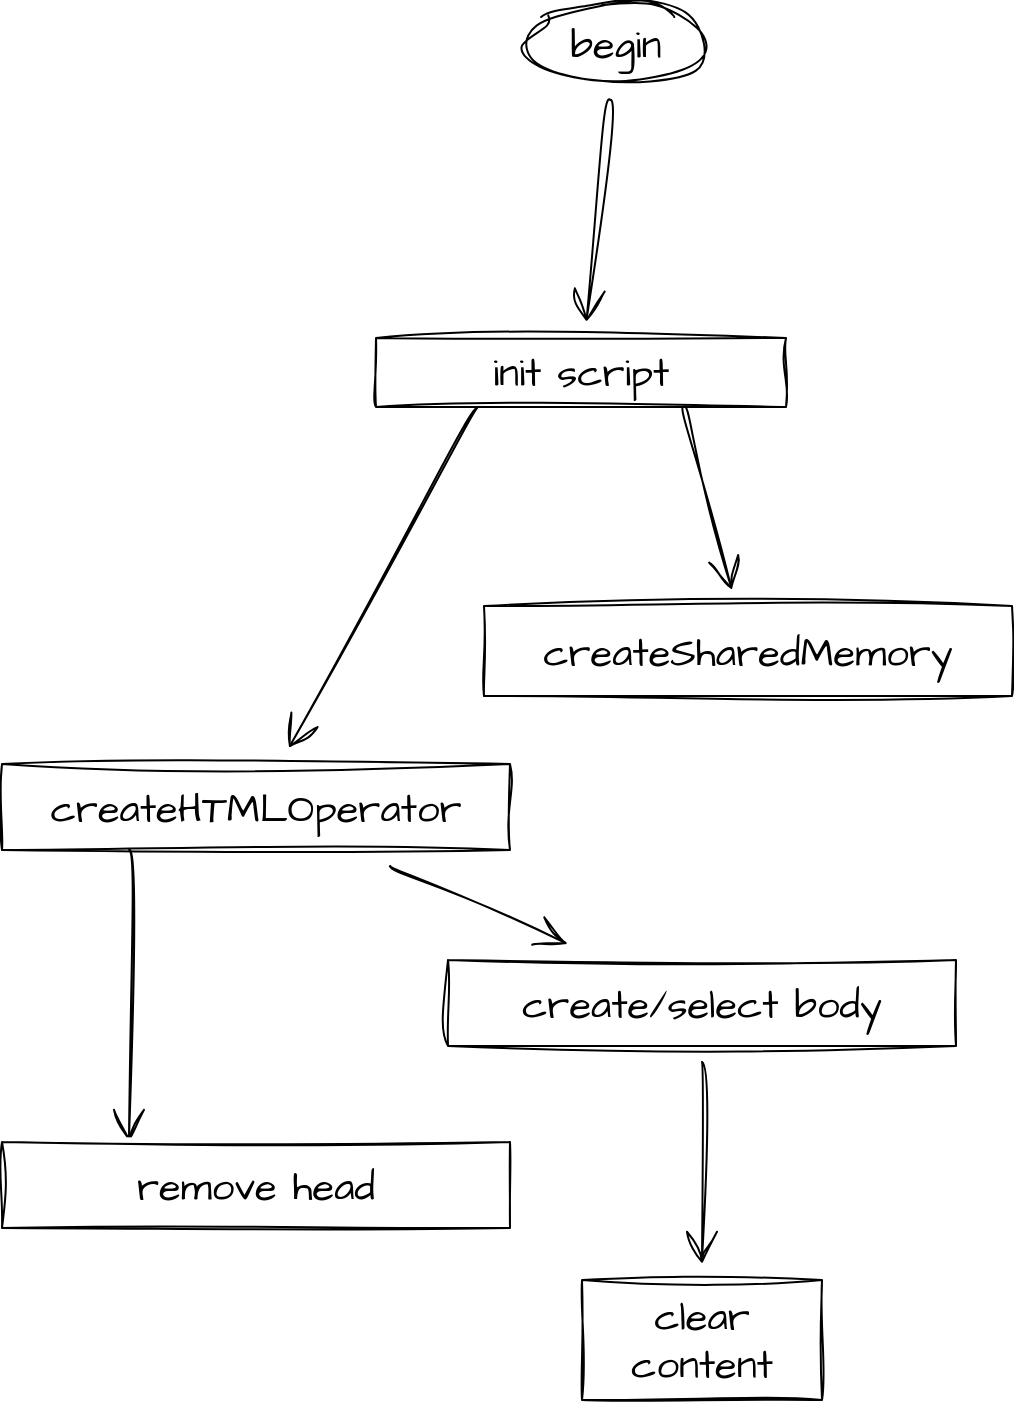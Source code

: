 <mxfile version="22.0.0" type="device">
  <diagram name="Page-1" id="T_iW3rIDeS-5WMKh1U46">
    <mxGraphModel dx="2428" dy="1277" grid="0" gridSize="10" guides="1" tooltips="1" connect="1" arrows="1" fold="1" page="0" pageScale="1" pageWidth="850" pageHeight="1100" math="0" shadow="0">
      <root>
        <mxCell id="0" />
        <mxCell id="1" parent="0" />
        <mxCell id="6STrkp3que6bbHOr1A1G-3" value="" style="edgeStyle=none;curved=1;rounded=0;sketch=1;hachureGap=4;jiggle=2;curveFitting=1;orthogonalLoop=1;jettySize=auto;html=1;fontFamily=Architects Daughter;fontSource=https%3A%2F%2Ffonts.googleapis.com%2Fcss%3Ffamily%3DArchitects%2BDaughter;fontSize=16;endArrow=open;startSize=14;endSize=14;sourcePerimeterSpacing=8;targetPerimeterSpacing=8;" edge="1" parent="1" source="6STrkp3que6bbHOr1A1G-1" target="6STrkp3que6bbHOr1A1G-2">
          <mxGeometry relative="1" as="geometry" />
        </mxCell>
        <mxCell id="6STrkp3que6bbHOr1A1G-1" value="begin" style="ellipse;whiteSpace=wrap;html=1;sketch=1;hachureGap=4;jiggle=2;curveFitting=1;fontFamily=Architects Daughter;fontSource=https%3A%2F%2Ffonts.googleapis.com%2Fcss%3Ffamily%3DArchitects%2BDaughter;fontSize=20;" vertex="1" parent="1">
          <mxGeometry x="-263" y="-43" width="90" height="41" as="geometry" />
        </mxCell>
        <mxCell id="6STrkp3que6bbHOr1A1G-5" value="" style="edgeStyle=none;curved=1;rounded=0;sketch=1;hachureGap=4;jiggle=2;curveFitting=1;orthogonalLoop=1;jettySize=auto;html=1;fontFamily=Architects Daughter;fontSource=https%3A%2F%2Ffonts.googleapis.com%2Fcss%3Ffamily%3DArchitects%2BDaughter;fontSize=16;endArrow=open;startSize=14;endSize=14;sourcePerimeterSpacing=8;targetPerimeterSpacing=8;exitX=0.25;exitY=1;exitDx=0;exitDy=0;" edge="1" parent="1" source="6STrkp3que6bbHOr1A1G-2" target="6STrkp3que6bbHOr1A1G-4">
          <mxGeometry relative="1" as="geometry">
            <mxPoint x="-291" y="173" as="sourcePoint" />
          </mxGeometry>
        </mxCell>
        <mxCell id="6STrkp3que6bbHOr1A1G-2" value="init script" style="whiteSpace=wrap;html=1;fontSize=20;fontFamily=Architects Daughter;sketch=1;hachureGap=4;jiggle=2;curveFitting=1;fontSource=https%3A%2F%2Ffonts.googleapis.com%2Fcss%3Ffamily%3DArchitects%2BDaughter;" vertex="1" parent="1">
          <mxGeometry x="-338" y="125" width="205" height="34.5" as="geometry" />
        </mxCell>
        <mxCell id="6STrkp3que6bbHOr1A1G-7" value="" style="edgeStyle=none;curved=1;rounded=0;sketch=1;hachureGap=4;jiggle=2;curveFitting=1;orthogonalLoop=1;jettySize=auto;html=1;fontFamily=Architects Daughter;fontSource=https%3A%2F%2Ffonts.googleapis.com%2Fcss%3Ffamily%3DArchitects%2BDaughter;fontSize=16;endArrow=open;startSize=14;endSize=14;sourcePerimeterSpacing=8;targetPerimeterSpacing=8;exitX=0.75;exitY=1;exitDx=0;exitDy=0;" edge="1" parent="1" source="6STrkp3que6bbHOr1A1G-2" target="6STrkp3que6bbHOr1A1G-6">
          <mxGeometry relative="1" as="geometry" />
        </mxCell>
        <mxCell id="6STrkp3que6bbHOr1A1G-9" value="" style="edgeStyle=none;curved=1;rounded=0;sketch=1;hachureGap=4;jiggle=2;curveFitting=1;orthogonalLoop=1;jettySize=auto;html=1;fontFamily=Architects Daughter;fontSource=https%3A%2F%2Ffonts.googleapis.com%2Fcss%3Ffamily%3DArchitects%2BDaughter;fontSize=16;endArrow=open;startSize=14;endSize=14;sourcePerimeterSpacing=8;targetPerimeterSpacing=8;" edge="1" parent="1" source="6STrkp3que6bbHOr1A1G-4" target="6STrkp3que6bbHOr1A1G-8">
          <mxGeometry relative="1" as="geometry" />
        </mxCell>
        <mxCell id="6STrkp3que6bbHOr1A1G-10" style="edgeStyle=none;curved=1;rounded=0;sketch=1;hachureGap=4;jiggle=2;curveFitting=1;orthogonalLoop=1;jettySize=auto;html=1;exitX=0.25;exitY=1;exitDx=0;exitDy=0;fontFamily=Architects Daughter;fontSource=https%3A%2F%2Ffonts.googleapis.com%2Fcss%3Ffamily%3DArchitects%2BDaughter;fontSize=16;endArrow=open;startSize=14;endSize=14;sourcePerimeterSpacing=8;targetPerimeterSpacing=8;entryX=0.25;entryY=0;entryDx=0;entryDy=0;" edge="1" parent="1" source="6STrkp3que6bbHOr1A1G-4" target="6STrkp3que6bbHOr1A1G-12">
          <mxGeometry relative="1" as="geometry">
            <mxPoint x="-468" y="533.5" as="targetPoint" />
          </mxGeometry>
        </mxCell>
        <mxCell id="6STrkp3que6bbHOr1A1G-4" value="createHTMLOperator" style="whiteSpace=wrap;html=1;fontSize=20;fontFamily=Architects Daughter;sketch=1;hachureGap=4;jiggle=2;curveFitting=1;fontSource=https%3A%2F%2Ffonts.googleapis.com%2Fcss%3Ffamily%3DArchitects%2BDaughter;" vertex="1" parent="1">
          <mxGeometry x="-525" y="338" width="254" height="43" as="geometry" />
        </mxCell>
        <mxCell id="6STrkp3que6bbHOr1A1G-6" value="createSharedMemory" style="shape=trapezoid;perimeter=trapezoidPerimeter;whiteSpace=wrap;html=1;fixedSize=1;fontSize=20;fontFamily=Architects Daughter;sketch=1;hachureGap=4;jiggle=2;curveFitting=1;fontSource=https%3A%2F%2Ffonts.googleapis.com%2Fcss%3Ffamily%3DArchitects%2BDaughter;size=-16;" vertex="1" parent="1">
          <mxGeometry x="-284" y="259" width="264" height="45" as="geometry" />
        </mxCell>
        <mxCell id="6STrkp3que6bbHOr1A1G-15" value="" style="edgeStyle=none;curved=1;rounded=0;sketch=1;hachureGap=4;jiggle=2;curveFitting=1;orthogonalLoop=1;jettySize=auto;html=1;fontFamily=Architects Daughter;fontSource=https%3A%2F%2Ffonts.googleapis.com%2Fcss%3Ffamily%3DArchitects%2BDaughter;fontSize=16;endArrow=open;startSize=14;endSize=14;sourcePerimeterSpacing=8;targetPerimeterSpacing=8;" edge="1" parent="1" source="6STrkp3que6bbHOr1A1G-8" target="6STrkp3que6bbHOr1A1G-14">
          <mxGeometry relative="1" as="geometry" />
        </mxCell>
        <mxCell id="6STrkp3que6bbHOr1A1G-8" value="create/select body" style="whiteSpace=wrap;html=1;fontSize=20;fontFamily=Architects Daughter;sketch=1;hachureGap=4;jiggle=2;curveFitting=1;fontSource=https%3A%2F%2Ffonts.googleapis.com%2Fcss%3Ffamily%3DArchitects%2BDaughter;" vertex="1" parent="1">
          <mxGeometry x="-302" y="436" width="254" height="43" as="geometry" />
        </mxCell>
        <mxCell id="6STrkp3que6bbHOr1A1G-12" value="remove head" style="whiteSpace=wrap;html=1;fontSize=20;fontFamily=Architects Daughter;sketch=1;hachureGap=4;jiggle=2;curveFitting=1;fontSource=https%3A%2F%2Ffonts.googleapis.com%2Fcss%3Ffamily%3DArchitects%2BDaughter;" vertex="1" parent="1">
          <mxGeometry x="-525" y="527" width="254" height="43" as="geometry" />
        </mxCell>
        <mxCell id="6STrkp3que6bbHOr1A1G-14" value="clear content" style="whiteSpace=wrap;html=1;fontSize=20;fontFamily=Architects Daughter;sketch=1;hachureGap=4;jiggle=2;curveFitting=1;fontSource=https%3A%2F%2Ffonts.googleapis.com%2Fcss%3Ffamily%3DArchitects%2BDaughter;" vertex="1" parent="1">
          <mxGeometry x="-235" y="596" width="120" height="60" as="geometry" />
        </mxCell>
      </root>
    </mxGraphModel>
  </diagram>
</mxfile>
